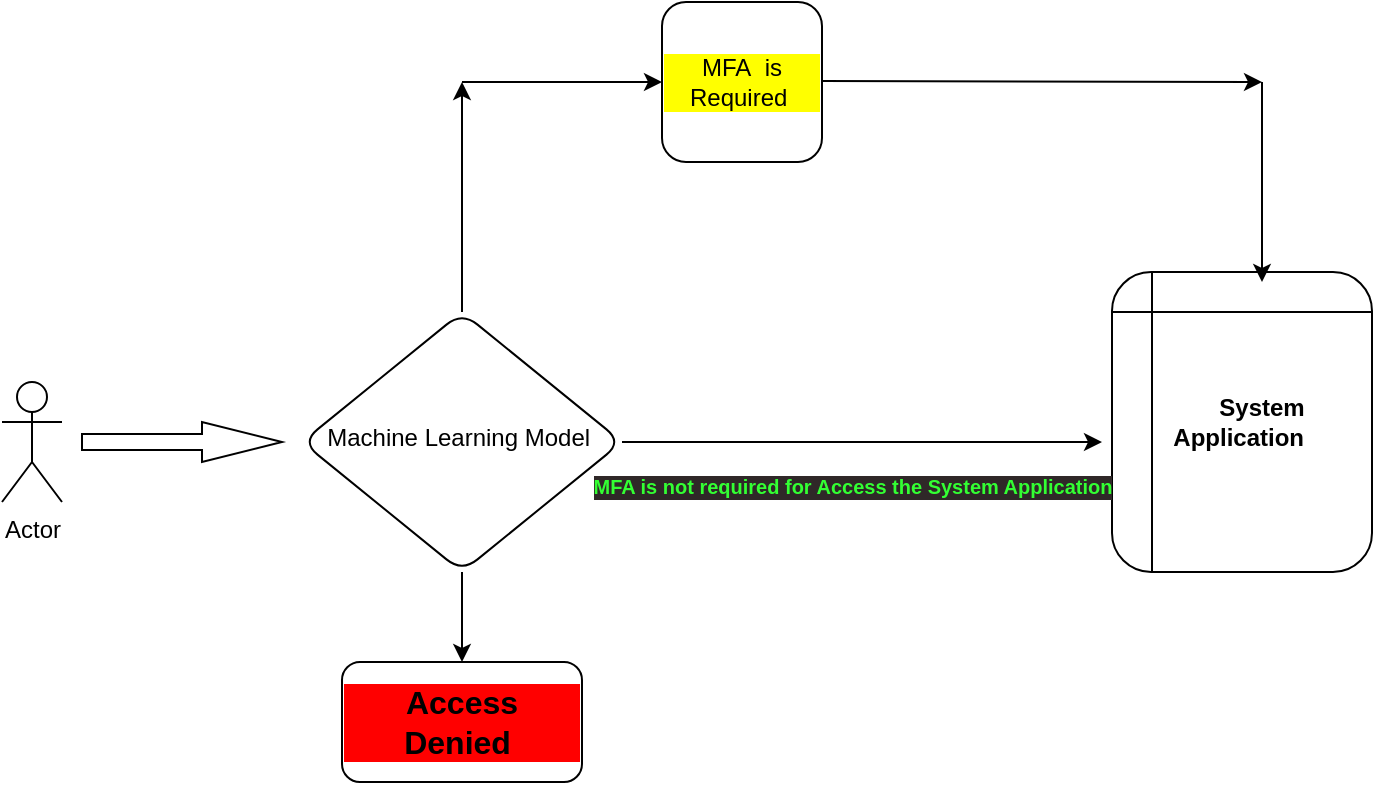 <mxfile version="24.6.4" type="github">
  <diagram id="C5RBs43oDa-KdzZeNtuy" name="Page-1">
    <mxGraphModel dx="1002" dy="535" grid="1" gridSize="10" guides="1" tooltips="1" connect="1" arrows="1" fold="1" page="1" pageScale="1" pageWidth="827" pageHeight="1169" math="0" shadow="0">
      <root>
        <mxCell id="WIyWlLk6GJQsqaUBKTNV-0" />
        <mxCell id="WIyWlLk6GJQsqaUBKTNV-1" parent="WIyWlLk6GJQsqaUBKTNV-0" />
        <mxCell id="uSPyz9kDQbFfq2JvRL4D-12" style="edgeStyle=orthogonalEdgeStyle;rounded=1;orthogonalLoop=1;jettySize=auto;html=1;exitX=0.5;exitY=1;exitDx=0;exitDy=0;" edge="1" parent="WIyWlLk6GJQsqaUBKTNV-1" source="WIyWlLk6GJQsqaUBKTNV-10">
          <mxGeometry relative="1" as="geometry">
            <mxPoint x="310" y="440" as="targetPoint" />
          </mxGeometry>
        </mxCell>
        <mxCell id="uSPyz9kDQbFfq2JvRL4D-17" style="edgeStyle=orthogonalEdgeStyle;rounded=1;orthogonalLoop=1;jettySize=auto;html=1;exitX=0.5;exitY=0;exitDx=0;exitDy=0;" edge="1" parent="WIyWlLk6GJQsqaUBKTNV-1" source="WIyWlLk6GJQsqaUBKTNV-10">
          <mxGeometry relative="1" as="geometry">
            <mxPoint x="310" y="150" as="targetPoint" />
          </mxGeometry>
        </mxCell>
        <mxCell id="WIyWlLk6GJQsqaUBKTNV-10" value="Machine Learning Model&amp;nbsp;" style="rhombus;whiteSpace=wrap;html=1;shadow=0;fontFamily=Helvetica;fontSize=12;align=center;strokeWidth=1;spacing=6;spacingTop=-4;rounded=1;" parent="WIyWlLk6GJQsqaUBKTNV-1" vertex="1">
          <mxGeometry x="230" y="265" width="160" height="130" as="geometry" />
        </mxCell>
        <mxCell id="uSPyz9kDQbFfq2JvRL4D-0" value="Actor" style="shape=umlActor;verticalLabelPosition=bottom;verticalAlign=top;html=1;outlineConnect=0;rounded=1;" vertex="1" parent="WIyWlLk6GJQsqaUBKTNV-1">
          <mxGeometry x="80" y="300" width="30" height="60" as="geometry" />
        </mxCell>
        <mxCell id="uSPyz9kDQbFfq2JvRL4D-4" value="" style="html=1;shadow=0;dashed=0;align=center;verticalAlign=middle;shape=mxgraph.arrows2.arrow;dy=0.6;dx=40;notch=0;rounded=1;" vertex="1" parent="WIyWlLk6GJQsqaUBKTNV-1">
          <mxGeometry x="120" y="320" width="100" height="20" as="geometry" />
        </mxCell>
        <mxCell id="uSPyz9kDQbFfq2JvRL4D-6" value="" style="endArrow=classic;html=1;rounded=1;exitX=1;exitY=0.5;exitDx=0;exitDy=0;" edge="1" parent="WIyWlLk6GJQsqaUBKTNV-1" source="WIyWlLk6GJQsqaUBKTNV-10">
          <mxGeometry width="50" height="50" relative="1" as="geometry">
            <mxPoint x="400" y="329.5" as="sourcePoint" />
            <mxPoint x="630" y="330" as="targetPoint" />
          </mxGeometry>
        </mxCell>
        <object label="&lt;b&gt;&amp;nbsp; &amp;nbsp; &amp;nbsp; System Application&amp;nbsp;&lt;/b&gt;" id="uSPyz9kDQbFfq2JvRL4D-7">
          <mxCell style="shape=internalStorage;whiteSpace=wrap;html=1;backgroundOutline=1;rounded=1;align=center;" vertex="1" parent="WIyWlLk6GJQsqaUBKTNV-1">
            <mxGeometry x="635" y="245" width="130" height="150" as="geometry" />
          </mxCell>
        </object>
        <mxCell id="uSPyz9kDQbFfq2JvRL4D-8" value="MFA is not required for Access the System Application" style="text;html=1;align=center;verticalAlign=top;resizable=0;points=[];autosize=1;strokeColor=none;fillColor=none;fontSize=10;horizontal=1;fontStyle=1;fontColor=#33FF33;labelBackgroundColor=#2f2828;" vertex="1" parent="WIyWlLk6GJQsqaUBKTNV-1">
          <mxGeometry x="375" y="340" width="260" height="30" as="geometry" />
        </mxCell>
        <mxCell id="uSPyz9kDQbFfq2JvRL4D-14" value="Access Denied&amp;nbsp;" style="rounded=1;whiteSpace=wrap;html=1;labelBackgroundColor=#FF0000;fontSize=16;fontStyle=1" vertex="1" parent="WIyWlLk6GJQsqaUBKTNV-1">
          <mxGeometry x="250" y="440" width="120" height="60" as="geometry" />
        </mxCell>
        <mxCell id="uSPyz9kDQbFfq2JvRL4D-21" value="" style="endArrow=classic;html=1;rounded=1;entryX=0;entryY=0.5;entryDx=0;entryDy=0;" edge="1" parent="WIyWlLk6GJQsqaUBKTNV-1" target="uSPyz9kDQbFfq2JvRL4D-22">
          <mxGeometry width="50" height="50" relative="1" as="geometry">
            <mxPoint x="310" y="150" as="sourcePoint" />
            <mxPoint x="390" y="150" as="targetPoint" />
          </mxGeometry>
        </mxCell>
        <mxCell id="uSPyz9kDQbFfq2JvRL4D-22" value="MFA&amp;nbsp; is Required&amp;nbsp;" style="whiteSpace=wrap;html=1;aspect=fixed;rounded=1;labelBackgroundColor=#FFFF00;" vertex="1" parent="WIyWlLk6GJQsqaUBKTNV-1">
          <mxGeometry x="410" y="110" width="80" height="80" as="geometry" />
        </mxCell>
        <mxCell id="uSPyz9kDQbFfq2JvRL4D-23" value="" style="endArrow=classic;html=1;rounded=1;" edge="1" parent="WIyWlLk6GJQsqaUBKTNV-1">
          <mxGeometry width="50" height="50" relative="1" as="geometry">
            <mxPoint x="490" y="149.5" as="sourcePoint" />
            <mxPoint x="710" y="150" as="targetPoint" />
          </mxGeometry>
        </mxCell>
        <mxCell id="uSPyz9kDQbFfq2JvRL4D-24" value="" style="endArrow=classic;html=1;rounded=1;" edge="1" parent="WIyWlLk6GJQsqaUBKTNV-1">
          <mxGeometry width="50" height="50" relative="1" as="geometry">
            <mxPoint x="710" y="150" as="sourcePoint" />
            <mxPoint x="710" y="250" as="targetPoint" />
          </mxGeometry>
        </mxCell>
      </root>
    </mxGraphModel>
  </diagram>
</mxfile>
